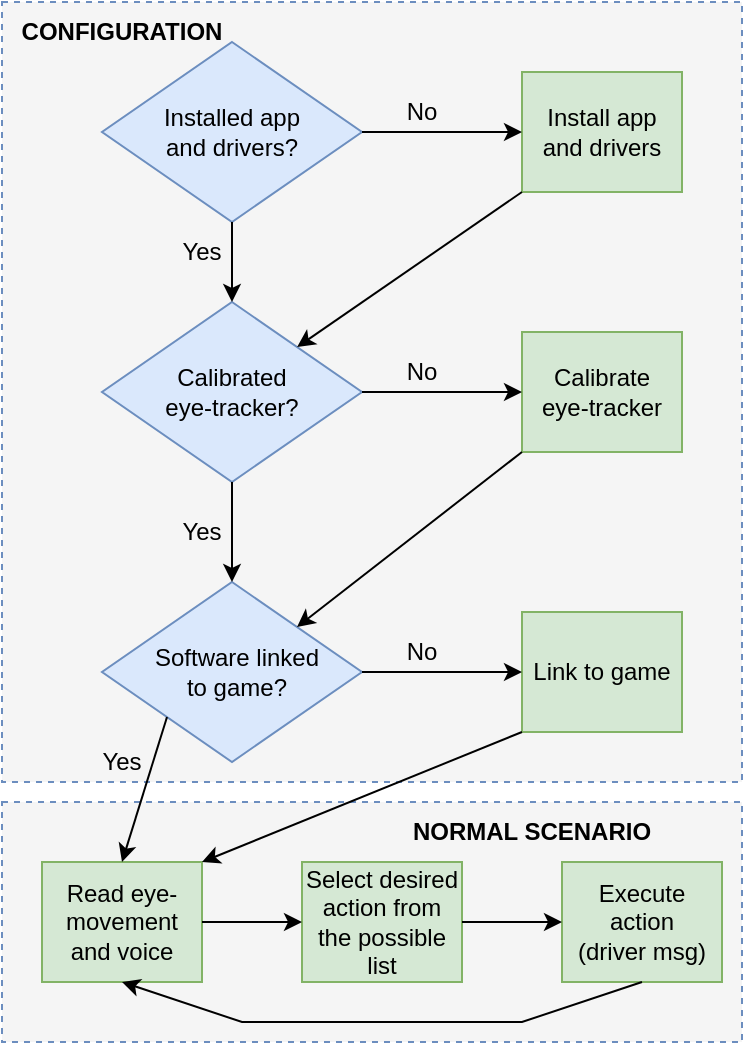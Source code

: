 <mxfile version="16.6.6" type="device"><diagram id="y62-Ra1LV1Nz9svMlJ5y" name="Page-1"><mxGraphModel dx="996" dy="646" grid="0" gridSize="10" guides="1" tooltips="1" connect="1" arrows="1" fold="1" page="1" pageScale="1" pageWidth="827" pageHeight="1169" math="0" shadow="0"><root><mxCell id="0"/><mxCell id="1" parent="0"/><mxCell id="xQ-QqBg6HAwjqDklTSTo-45" value="" style="rounded=0;whiteSpace=wrap;html=1;dashed=1;fillColor=#F5F5F5;strokeColor=#6c8ebf;" vertex="1" parent="1"><mxGeometry x="160" y="440" width="370" height="120" as="geometry"/></mxCell><mxCell id="xQ-QqBg6HAwjqDklTSTo-44" value="" style="rounded=0;whiteSpace=wrap;html=1;dashed=1;fillColor=#F5F5F5;strokeColor=#6c8ebf;" vertex="1" parent="1"><mxGeometry x="160" y="40" width="370" height="390" as="geometry"/></mxCell><mxCell id="xQ-QqBg6HAwjqDklTSTo-1" value="" style="rhombus;whiteSpace=wrap;html=1;fillColor=#dae8fc;strokeColor=#6c8ebf;" vertex="1" parent="1"><mxGeometry x="210" y="60" width="130" height="90" as="geometry"/></mxCell><mxCell id="xQ-QqBg6HAwjqDklTSTo-2" value="Installed app and drivers?" style="text;html=1;strokeColor=none;fillColor=none;align=center;verticalAlign=middle;whiteSpace=wrap;rounded=0;" vertex="1" parent="1"><mxGeometry x="235" y="90" width="80" height="30" as="geometry"/></mxCell><mxCell id="xQ-QqBg6HAwjqDklTSTo-3" value="Install app and drivers" style="rounded=0;whiteSpace=wrap;html=1;fillColor=#d5e8d4;strokeColor=#82b366;" vertex="1" parent="1"><mxGeometry x="420" y="75" width="80" height="60" as="geometry"/></mxCell><mxCell id="xQ-QqBg6HAwjqDklTSTo-4" value="" style="rhombus;whiteSpace=wrap;html=1;fillColor=#dae8fc;strokeColor=#6c8ebf;" vertex="1" parent="1"><mxGeometry x="210" y="190" width="130" height="90" as="geometry"/></mxCell><mxCell id="xQ-QqBg6HAwjqDklTSTo-5" value="Calibrated eye-tracker?" style="text;html=1;strokeColor=none;fillColor=none;align=center;verticalAlign=middle;whiteSpace=wrap;rounded=0;" vertex="1" parent="1"><mxGeometry x="235" y="220" width="80" height="30" as="geometry"/></mxCell><mxCell id="xQ-QqBg6HAwjqDklTSTo-6" value="Calibrate&lt;br&gt;eye-tracker" style="rounded=0;whiteSpace=wrap;html=1;fillColor=#d5e8d4;strokeColor=#82b366;" vertex="1" parent="1"><mxGeometry x="420" y="205" width="80" height="60" as="geometry"/></mxCell><mxCell id="xQ-QqBg6HAwjqDklTSTo-8" value="" style="rhombus;whiteSpace=wrap;html=1;fillColor=#dae8fc;strokeColor=#6c8ebf;" vertex="1" parent="1"><mxGeometry x="210" y="330" width="130" height="90" as="geometry"/></mxCell><mxCell id="xQ-QqBg6HAwjqDklTSTo-9" value="Software linked to game?" style="text;html=1;strokeColor=none;fillColor=none;align=center;verticalAlign=middle;whiteSpace=wrap;rounded=0;" vertex="1" parent="1"><mxGeometry x="235" y="360" width="85" height="30" as="geometry"/></mxCell><mxCell id="xQ-QqBg6HAwjqDklTSTo-10" value="Link to game" style="rounded=0;whiteSpace=wrap;html=1;fillColor=#d5e8d4;strokeColor=#82b366;" vertex="1" parent="1"><mxGeometry x="420" y="345" width="80" height="60" as="geometry"/></mxCell><mxCell id="xQ-QqBg6HAwjqDklTSTo-11" value="Select desired action from the possible list" style="rounded=0;whiteSpace=wrap;html=1;fillColor=#d5e8d4;strokeColor=#82b366;" vertex="1" parent="1"><mxGeometry x="310" y="470" width="80" height="60" as="geometry"/></mxCell><mxCell id="xQ-QqBg6HAwjqDklTSTo-12" value="Execute action&lt;br&gt;(driver msg)" style="rounded=0;whiteSpace=wrap;html=1;fillColor=#d5e8d4;strokeColor=#82b366;" vertex="1" parent="1"><mxGeometry x="440" y="470" width="80" height="60" as="geometry"/></mxCell><mxCell id="xQ-QqBg6HAwjqDklTSTo-13" value="Read eye-movement and voice" style="rounded=0;whiteSpace=wrap;html=1;fillColor=#d5e8d4;strokeColor=#82b366;" vertex="1" parent="1"><mxGeometry x="180" y="470" width="80" height="60" as="geometry"/></mxCell><mxCell id="xQ-QqBg6HAwjqDklTSTo-14" value="" style="endArrow=classic;html=1;rounded=0;exitX=0.5;exitY=1;exitDx=0;exitDy=0;entryX=0.5;entryY=0;entryDx=0;entryDy=0;" edge="1" parent="1" source="xQ-QqBg6HAwjqDklTSTo-1" target="xQ-QqBg6HAwjqDklTSTo-4"><mxGeometry width="50" height="50" relative="1" as="geometry"><mxPoint x="390" y="310" as="sourcePoint"/><mxPoint x="440" y="260" as="targetPoint"/></mxGeometry></mxCell><mxCell id="xQ-QqBg6HAwjqDklTSTo-16" value="" style="endArrow=classic;html=1;rounded=0;exitX=1;exitY=0.5;exitDx=0;exitDy=0;entryX=0;entryY=0.5;entryDx=0;entryDy=0;" edge="1" parent="1" source="xQ-QqBg6HAwjqDklTSTo-1" target="xQ-QqBg6HAwjqDklTSTo-3"><mxGeometry width="50" height="50" relative="1" as="geometry"><mxPoint x="390" y="310" as="sourcePoint"/><mxPoint x="440" y="260" as="targetPoint"/></mxGeometry></mxCell><mxCell id="xQ-QqBg6HAwjqDklTSTo-17" value="" style="endArrow=classic;html=1;rounded=0;exitX=0;exitY=1;exitDx=0;exitDy=0;" edge="1" parent="1" source="xQ-QqBg6HAwjqDklTSTo-3" target="xQ-QqBg6HAwjqDklTSTo-4"><mxGeometry width="50" height="50" relative="1" as="geometry"><mxPoint x="390" y="310" as="sourcePoint"/><mxPoint x="440" y="260" as="targetPoint"/></mxGeometry></mxCell><mxCell id="xQ-QqBg6HAwjqDklTSTo-18" value="" style="endArrow=classic;html=1;rounded=0;exitX=1;exitY=0.5;exitDx=0;exitDy=0;entryX=0;entryY=0.5;entryDx=0;entryDy=0;" edge="1" parent="1" source="xQ-QqBg6HAwjqDklTSTo-4" target="xQ-QqBg6HAwjqDklTSTo-6"><mxGeometry width="50" height="50" relative="1" as="geometry"><mxPoint x="390" y="310" as="sourcePoint"/><mxPoint x="440" y="260" as="targetPoint"/></mxGeometry></mxCell><mxCell id="xQ-QqBg6HAwjqDklTSTo-19" value="" style="endArrow=classic;html=1;rounded=0;exitX=0.5;exitY=1;exitDx=0;exitDy=0;entryX=0.5;entryY=0;entryDx=0;entryDy=0;" edge="1" parent="1" source="xQ-QqBg6HAwjqDklTSTo-4" target="xQ-QqBg6HAwjqDklTSTo-8"><mxGeometry width="50" height="50" relative="1" as="geometry"><mxPoint x="390" y="310" as="sourcePoint"/><mxPoint x="440" y="260" as="targetPoint"/></mxGeometry></mxCell><mxCell id="xQ-QqBg6HAwjqDklTSTo-22" value="" style="endArrow=classic;html=1;rounded=0;exitX=0;exitY=1;exitDx=0;exitDy=0;entryX=1;entryY=0;entryDx=0;entryDy=0;" edge="1" parent="1" source="xQ-QqBg6HAwjqDklTSTo-6" target="xQ-QqBg6HAwjqDklTSTo-8"><mxGeometry width="50" height="50" relative="1" as="geometry"><mxPoint x="390" y="310" as="sourcePoint"/><mxPoint x="440" y="260" as="targetPoint"/></mxGeometry></mxCell><mxCell id="xQ-QqBg6HAwjqDklTSTo-23" value="" style="endArrow=classic;html=1;rounded=0;exitX=1;exitY=0.5;exitDx=0;exitDy=0;entryX=0;entryY=0.5;entryDx=0;entryDy=0;" edge="1" parent="1" source="xQ-QqBg6HAwjqDklTSTo-8" target="xQ-QqBg6HAwjqDklTSTo-10"><mxGeometry width="50" height="50" relative="1" as="geometry"><mxPoint x="390" y="310" as="sourcePoint"/><mxPoint x="440" y="260" as="targetPoint"/></mxGeometry></mxCell><mxCell id="xQ-QqBg6HAwjqDklTSTo-24" value="" style="endArrow=classic;html=1;rounded=0;exitX=0;exitY=1;exitDx=0;exitDy=0;entryX=0.5;entryY=0;entryDx=0;entryDy=0;" edge="1" parent="1" source="xQ-QqBg6HAwjqDklTSTo-8" target="xQ-QqBg6HAwjqDklTSTo-13"><mxGeometry width="50" height="50" relative="1" as="geometry"><mxPoint x="390" y="310" as="sourcePoint"/><mxPoint x="440" y="260" as="targetPoint"/></mxGeometry></mxCell><mxCell id="xQ-QqBg6HAwjqDklTSTo-25" value="" style="endArrow=classic;html=1;rounded=0;exitX=0;exitY=1;exitDx=0;exitDy=0;entryX=1;entryY=0;entryDx=0;entryDy=0;" edge="1" parent="1" source="xQ-QqBg6HAwjqDklTSTo-10" target="xQ-QqBg6HAwjqDklTSTo-13"><mxGeometry width="50" height="50" relative="1" as="geometry"><mxPoint x="390" y="310" as="sourcePoint"/><mxPoint x="440" y="260" as="targetPoint"/></mxGeometry></mxCell><mxCell id="xQ-QqBg6HAwjqDklTSTo-26" value="" style="endArrow=classic;html=1;rounded=0;exitX=1;exitY=0.5;exitDx=0;exitDy=0;entryX=0;entryY=0.5;entryDx=0;entryDy=0;" edge="1" parent="1" source="xQ-QqBg6HAwjqDklTSTo-13" target="xQ-QqBg6HAwjqDklTSTo-11"><mxGeometry width="50" height="50" relative="1" as="geometry"><mxPoint x="380" y="320" as="sourcePoint"/><mxPoint x="430" y="270" as="targetPoint"/></mxGeometry></mxCell><mxCell id="xQ-QqBg6HAwjqDklTSTo-27" value="" style="endArrow=classic;html=1;rounded=0;exitX=1;exitY=0.5;exitDx=0;exitDy=0;entryX=0;entryY=0.5;entryDx=0;entryDy=0;" edge="1" parent="1" source="xQ-QqBg6HAwjqDklTSTo-11" target="xQ-QqBg6HAwjqDklTSTo-12"><mxGeometry width="50" height="50" relative="1" as="geometry"><mxPoint x="380" y="320" as="sourcePoint"/><mxPoint x="430" y="270" as="targetPoint"/></mxGeometry></mxCell><mxCell id="xQ-QqBg6HAwjqDklTSTo-28" value="" style="endArrow=classic;html=1;rounded=0;entryX=0.5;entryY=1;entryDx=0;entryDy=0;exitX=0.5;exitY=1;exitDx=0;exitDy=0;" edge="1" parent="1" source="xQ-QqBg6HAwjqDklTSTo-12" target="xQ-QqBg6HAwjqDklTSTo-13"><mxGeometry width="50" height="50" relative="1" as="geometry"><mxPoint x="380" y="390" as="sourcePoint"/><mxPoint x="430" y="340" as="targetPoint"/><Array as="points"><mxPoint x="420" y="550"/><mxPoint x="350" y="550"/><mxPoint x="280" y="550"/></Array></mxGeometry></mxCell><mxCell id="xQ-QqBg6HAwjqDklTSTo-40" value="&lt;b&gt;CONFIGURATION&lt;/b&gt;" style="text;html=1;strokeColor=none;fillColor=none;align=center;verticalAlign=middle;whiteSpace=wrap;rounded=0;" vertex="1" parent="1"><mxGeometry x="190" y="40" width="60" height="30" as="geometry"/></mxCell><mxCell id="xQ-QqBg6HAwjqDklTSTo-42" value="&lt;b&gt;NORMAL SCENARIO&lt;/b&gt;" style="text;html=1;strokeColor=none;fillColor=none;align=center;verticalAlign=middle;whiteSpace=wrap;rounded=0;" vertex="1" parent="1"><mxGeometry x="360" y="440" width="130" height="30" as="geometry"/></mxCell><mxCell id="xQ-QqBg6HAwjqDklTSTo-46" value="No" style="text;html=1;strokeColor=none;fillColor=none;align=center;verticalAlign=middle;whiteSpace=wrap;rounded=0;dashed=1;" vertex="1" parent="1"><mxGeometry x="340" y="80" width="60" height="30" as="geometry"/></mxCell><mxCell id="xQ-QqBg6HAwjqDklTSTo-47" value="No" style="text;html=1;strokeColor=none;fillColor=none;align=center;verticalAlign=middle;whiteSpace=wrap;rounded=0;dashed=1;" vertex="1" parent="1"><mxGeometry x="340" y="210" width="60" height="30" as="geometry"/></mxCell><mxCell id="xQ-QqBg6HAwjqDklTSTo-48" value="No" style="text;html=1;strokeColor=none;fillColor=none;align=center;verticalAlign=middle;whiteSpace=wrap;rounded=0;dashed=1;" vertex="1" parent="1"><mxGeometry x="340" y="350" width="60" height="30" as="geometry"/></mxCell><mxCell id="xQ-QqBg6HAwjqDklTSTo-49" value="Yes" style="text;html=1;strokeColor=none;fillColor=none;align=center;verticalAlign=middle;whiteSpace=wrap;rounded=0;dashed=1;" vertex="1" parent="1"><mxGeometry x="230" y="150" width="60" height="30" as="geometry"/></mxCell><mxCell id="xQ-QqBg6HAwjqDklTSTo-50" value="Yes" style="text;html=1;strokeColor=none;fillColor=none;align=center;verticalAlign=middle;whiteSpace=wrap;rounded=0;dashed=1;" vertex="1" parent="1"><mxGeometry x="230" y="290" width="60" height="30" as="geometry"/></mxCell><mxCell id="xQ-QqBg6HAwjqDklTSTo-51" value="Yes" style="text;html=1;strokeColor=none;fillColor=none;align=center;verticalAlign=middle;whiteSpace=wrap;rounded=0;dashed=1;" vertex="1" parent="1"><mxGeometry x="190" y="405" width="60" height="30" as="geometry"/></mxCell></root></mxGraphModel></diagram></mxfile>